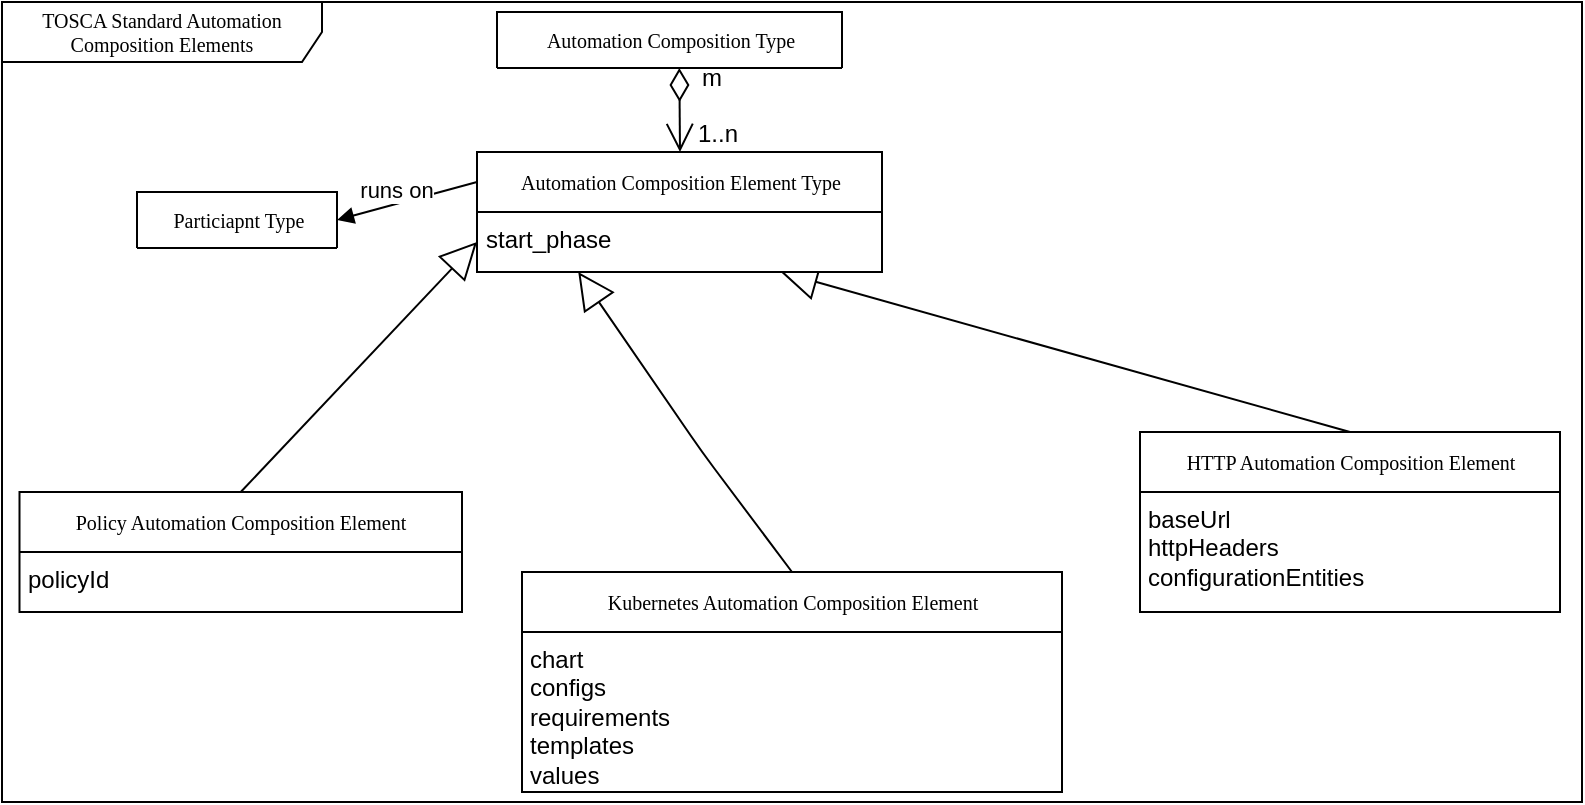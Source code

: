 <mxfile version="17.4.0" type="device"><diagram id="2XpnY2_hXlSYiaPWDiV9" name="Page-1"><mxGraphModel dx="2062" dy="762" grid="1" gridSize="10" guides="1" tooltips="1" connect="1" arrows="1" fold="1" page="1" pageScale="1" pageWidth="827" pageHeight="1169" math="0" shadow="0"><root><mxCell id="0"/><mxCell id="1" parent="0"/><mxCell id="06wqXCDb10ZG0FjrTyit-1" value="TOSCA Standard Automation Composition Elements" style="shape=umlFrame;whiteSpace=wrap;html=1;rounded=0;shadow=0;comic=0;labelBackgroundColor=none;strokeWidth=1;fontFamily=Verdana;fontSize=10;align=center;width=160;height=30;fillColor=none;" vertex="1" parent="1"><mxGeometry x="17" y="20" width="790" height="400" as="geometry"/></mxCell><mxCell id="06wqXCDb10ZG0FjrTyit-2" value="runs on" style="html=1;verticalAlign=bottom;endArrow=block;exitX=0;exitY=0.25;exitDx=0;exitDy=0;entryX=1;entryY=0.5;entryDx=0;entryDy=0;" edge="1" parent="1" source="06wqXCDb10ZG0FjrTyit-6" target="06wqXCDb10ZG0FjrTyit-8"><mxGeometry x="0.169" y="2" width="80" relative="1" as="geometry"><mxPoint x="-135.5" y="125" as="sourcePoint"/><mxPoint x="-55.5" y="125" as="targetPoint"/><mxPoint as="offset"/></mxGeometry></mxCell><mxCell id="06wqXCDb10ZG0FjrTyit-3" value="" style="endArrow=block;endSize=16;endFill=0;html=1;entryX=0;entryY=0.5;entryDx=0;entryDy=0;exitX=0.5;exitY=0;exitDx=0;exitDy=0;" edge="1" parent="1" source="06wqXCDb10ZG0FjrTyit-9" target="06wqXCDb10ZG0FjrTyit-7"><mxGeometry width="160" relative="1" as="geometry"><mxPoint x="214.5" y="285" as="sourcePoint"/><mxPoint x="374.5" y="285" as="targetPoint"/></mxGeometry></mxCell><mxCell id="06wqXCDb10ZG0FjrTyit-4" value="" style="endArrow=block;endSize=16;endFill=0;html=1;entryX=0.25;entryY=1;entryDx=0;entryDy=0;exitX=0.5;exitY=0;exitDx=0;exitDy=0;" edge="1" parent="1" source="06wqXCDb10ZG0FjrTyit-11" target="06wqXCDb10ZG0FjrTyit-7"><mxGeometry width="160" relative="1" as="geometry"><mxPoint x="199.5" y="235" as="sourcePoint"/><mxPoint x="302" y="165" as="targetPoint"/><Array as="points"><mxPoint x="367" y="245"/></Array></mxGeometry></mxCell><mxCell id="06wqXCDb10ZG0FjrTyit-5" value="" style="endArrow=block;endSize=16;endFill=0;html=1;entryX=0.75;entryY=1;entryDx=0;entryDy=0;exitX=0.5;exitY=0;exitDx=0;exitDy=0;" edge="1" parent="1" source="06wqXCDb10ZG0FjrTyit-13" target="06wqXCDb10ZG0FjrTyit-7"><mxGeometry width="160" relative="1" as="geometry"><mxPoint x="679.5" y="495" as="sourcePoint"/><mxPoint x="384.5" y="165" as="targetPoint"/></mxGeometry></mxCell><mxCell id="06wqXCDb10ZG0FjrTyit-6" value="Automation Composition Element Type" style="swimlane;html=1;fontStyle=0;childLayout=stackLayout;horizontal=1;startSize=30;fillColor=none;horizontalStack=0;resizeParent=1;resizeLast=0;collapsible=1;marginBottom=0;swimlaneFillColor=#ffffff;rounded=0;shadow=0;comic=0;labelBackgroundColor=none;strokeWidth=1;fontFamily=Verdana;fontSize=10;align=center;" vertex="1" parent="1"><mxGeometry x="254.5" y="95" width="202.5" height="60" as="geometry"/></mxCell><mxCell id="06wqXCDb10ZG0FjrTyit-7" value="start_phase" style="text;html=1;strokeColor=none;fillColor=none;align=left;verticalAlign=top;whiteSpace=wrap;rounded=0;spacingLeft=2;" vertex="1" parent="06wqXCDb10ZG0FjrTyit-6"><mxGeometry y="30" width="202.5" height="30" as="geometry"/></mxCell><mxCell id="06wqXCDb10ZG0FjrTyit-8" value="Particiapnt Type" style="swimlane;html=1;fontStyle=0;childLayout=stackLayout;horizontal=1;startSize=110;fillColor=none;horizontalStack=0;resizeParent=1;resizeLast=0;collapsible=1;marginBottom=0;swimlaneFillColor=#ffffff;rounded=0;shadow=0;comic=0;labelBackgroundColor=none;strokeWidth=1;fontFamily=Verdana;fontSize=10;align=center;" vertex="1" parent="1"><mxGeometry x="84.5" y="115" width="100" height="28" as="geometry"/></mxCell><mxCell id="06wqXCDb10ZG0FjrTyit-9" value="Policy Automation Composition Element" style="swimlane;html=1;fontStyle=0;childLayout=stackLayout;horizontal=1;startSize=30;fillColor=none;horizontalStack=0;resizeParent=1;resizeLast=0;collapsible=1;marginBottom=0;swimlaneFillColor=#ffffff;rounded=0;shadow=0;comic=0;labelBackgroundColor=none;strokeWidth=1;fontFamily=Verdana;fontSize=10;align=center;" vertex="1" parent="1"><mxGeometry x="25.75" y="265" width="221.25" height="60" as="geometry"/></mxCell><mxCell id="06wqXCDb10ZG0FjrTyit-10" value="policyId" style="text;html=1;strokeColor=none;fillColor=none;align=left;verticalAlign=top;whiteSpace=wrap;rounded=0;spacingLeft=2;" vertex="1" parent="06wqXCDb10ZG0FjrTyit-9"><mxGeometry y="30" width="221.25" height="30" as="geometry"/></mxCell><mxCell id="06wqXCDb10ZG0FjrTyit-11" value="Kubernetes Automation Composition Element" style="swimlane;html=1;fontStyle=0;childLayout=stackLayout;horizontal=1;startSize=30;fillColor=none;horizontalStack=0;resizeParent=1;resizeLast=0;collapsible=1;marginBottom=0;swimlaneFillColor=#ffffff;rounded=0;shadow=0;comic=0;labelBackgroundColor=none;strokeWidth=1;fontFamily=Verdana;fontSize=10;align=center;" vertex="1" parent="1"><mxGeometry x="277" y="305" width="270" height="110" as="geometry"/></mxCell><mxCell id="06wqXCDb10ZG0FjrTyit-12" value="&lt;div&gt;chart&lt;/div&gt;&lt;div&gt;configs&lt;/div&gt;&lt;div&gt;requirements&lt;/div&gt;&lt;div&gt;templates&lt;/div&gt;&lt;div&gt;values&lt;br&gt;&lt;/div&gt;" style="text;html=1;strokeColor=none;fillColor=none;align=left;verticalAlign=top;whiteSpace=wrap;rounded=0;spacingLeft=2;" vertex="1" parent="06wqXCDb10ZG0FjrTyit-11"><mxGeometry y="30" width="270" height="80" as="geometry"/></mxCell><mxCell id="06wqXCDb10ZG0FjrTyit-13" value="HTTP Automation Composition Element" style="swimlane;html=1;fontStyle=0;childLayout=stackLayout;horizontal=1;startSize=30;fillColor=none;horizontalStack=0;resizeParent=1;resizeLast=0;collapsible=1;marginBottom=0;swimlaneFillColor=#ffffff;rounded=0;shadow=0;comic=0;labelBackgroundColor=none;strokeWidth=1;fontFamily=Verdana;fontSize=10;align=center;" vertex="1" parent="1"><mxGeometry x="586" y="235" width="210" height="90" as="geometry"/></mxCell><mxCell id="06wqXCDb10ZG0FjrTyit-14" value="&lt;div&gt;baseUrl&lt;/div&gt;&lt;div&gt;httpHeaders&lt;/div&gt;&lt;div&gt;configurationEntities&lt;br&gt;&lt;/div&gt;" style="text;html=1;strokeColor=none;fillColor=none;align=left;verticalAlign=top;whiteSpace=wrap;rounded=0;spacingLeft=2;" vertex="1" parent="06wqXCDb10ZG0FjrTyit-13"><mxGeometry y="30" width="210" height="60" as="geometry"/></mxCell><mxCell id="06wqXCDb10ZG0FjrTyit-15" value="Automation Composition Type" style="swimlane;html=1;fontStyle=0;childLayout=stackLayout;horizontal=1;startSize=110;fillColor=none;horizontalStack=0;resizeParent=1;resizeLast=0;collapsible=1;marginBottom=0;swimlaneFillColor=#ffffff;rounded=0;shadow=0;comic=0;labelBackgroundColor=none;strokeWidth=1;fontFamily=Verdana;fontSize=10;align=center;" vertex="1" parent="1"><mxGeometry x="264.5" y="25" width="172.5" height="28" as="geometry"/></mxCell><mxCell id="06wqXCDb10ZG0FjrTyit-16" value="" style="endArrow=open;html=1;rounded=1;startArrow=diamondThin;startFill=0;endFill=0;endSize=12;startSize=14;" edge="1" parent="1"><mxGeometry width="50" height="50" relative="1" as="geometry"><mxPoint x="355.67" y="53" as="sourcePoint"/><mxPoint x="356" y="95" as="targetPoint"/></mxGeometry></mxCell><mxCell id="06wqXCDb10ZG0FjrTyit-17" value="m" style="text;html=1;strokeColor=none;fillColor=none;align=center;verticalAlign=middle;whiteSpace=wrap;rounded=0;" vertex="1" parent="1"><mxGeometry x="367" y="53" width="10" height="10" as="geometry"/></mxCell><mxCell id="06wqXCDb10ZG0FjrTyit-18" value="1..n" style="text;html=1;strokeColor=none;fillColor=none;align=center;verticalAlign=middle;whiteSpace=wrap;rounded=0;" vertex="1" parent="1"><mxGeometry x="370" y="81" width="10" height="10" as="geometry"/></mxCell></root></mxGraphModel></diagram></mxfile>